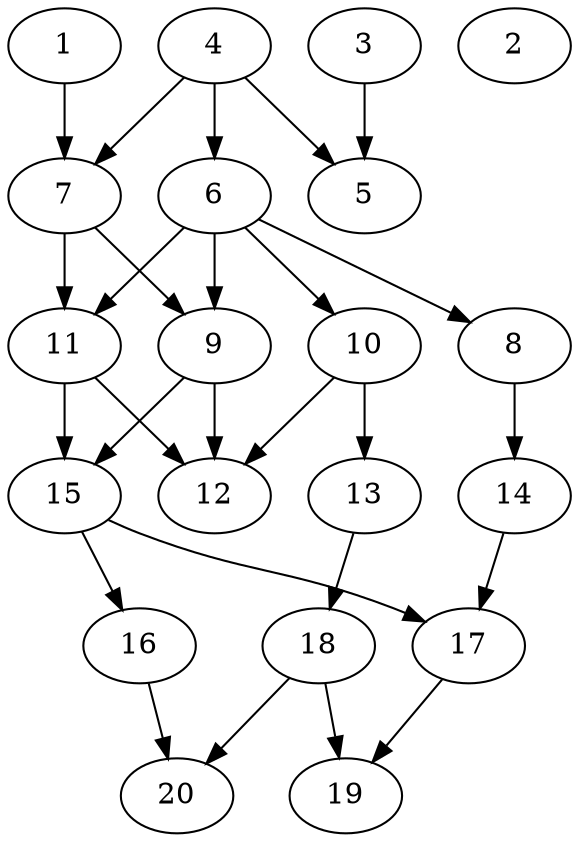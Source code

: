 // DAG automatically generated by daggen at Thu Oct  3 13:58:42 2019
// ./daggen --dot -n 20 --ccr 0.5 --fat 0.5 --regular 0.9 --density 0.6 --mindata 5242880 --maxdata 52428800 
digraph G {
  1 [size="88037376", alpha="0.15", expect_size="44018688"] 
  1 -> 7 [size ="44018688"]
  2 [size="77867008", alpha="0.17", expect_size="38933504"] 
  3 [size="74563584", alpha="0.04", expect_size="37281792"] 
  3 -> 5 [size ="37281792"]
  4 [size="12359680", alpha="0.07", expect_size="6179840"] 
  4 -> 5 [size ="6179840"]
  4 -> 6 [size ="6179840"]
  4 -> 7 [size ="6179840"]
  5 [size="47857664", alpha="0.02", expect_size="23928832"] 
  6 [size="27873280", alpha="0.14", expect_size="13936640"] 
  6 -> 8 [size ="13936640"]
  6 -> 9 [size ="13936640"]
  6 -> 10 [size ="13936640"]
  6 -> 11 [size ="13936640"]
  7 [size="78090240", alpha="0.02", expect_size="39045120"] 
  7 -> 9 [size ="39045120"]
  7 -> 11 [size ="39045120"]
  8 [size="73172992", alpha="0.08", expect_size="36586496"] 
  8 -> 14 [size ="36586496"]
  9 [size="70074368", alpha="0.17", expect_size="35037184"] 
  9 -> 12 [size ="35037184"]
  9 -> 15 [size ="35037184"]
  10 [size="69476352", alpha="0.01", expect_size="34738176"] 
  10 -> 12 [size ="34738176"]
  10 -> 13 [size ="34738176"]
  11 [size="82558976", alpha="0.12", expect_size="41279488"] 
  11 -> 12 [size ="41279488"]
  11 -> 15 [size ="41279488"]
  12 [size="59521024", alpha="0.08", expect_size="29760512"] 
  13 [size="44685312", alpha="0.12", expect_size="22342656"] 
  13 -> 18 [size ="22342656"]
  14 [size="65599488", alpha="0.03", expect_size="32799744"] 
  14 -> 17 [size ="32799744"]
  15 [size="98926592", alpha="0.01", expect_size="49463296"] 
  15 -> 16 [size ="49463296"]
  15 -> 17 [size ="49463296"]
  16 [size="12130304", alpha="0.14", expect_size="6065152"] 
  16 -> 20 [size ="6065152"]
  17 [size="79869952", alpha="0.01", expect_size="39934976"] 
  17 -> 19 [size ="39934976"]
  18 [size="91645952", alpha="0.02", expect_size="45822976"] 
  18 -> 19 [size ="45822976"]
  18 -> 20 [size ="45822976"]
  19 [size="34822144", alpha="0.14", expect_size="17411072"] 
  20 [size="19709952", alpha="0.19", expect_size="9854976"] 
}
